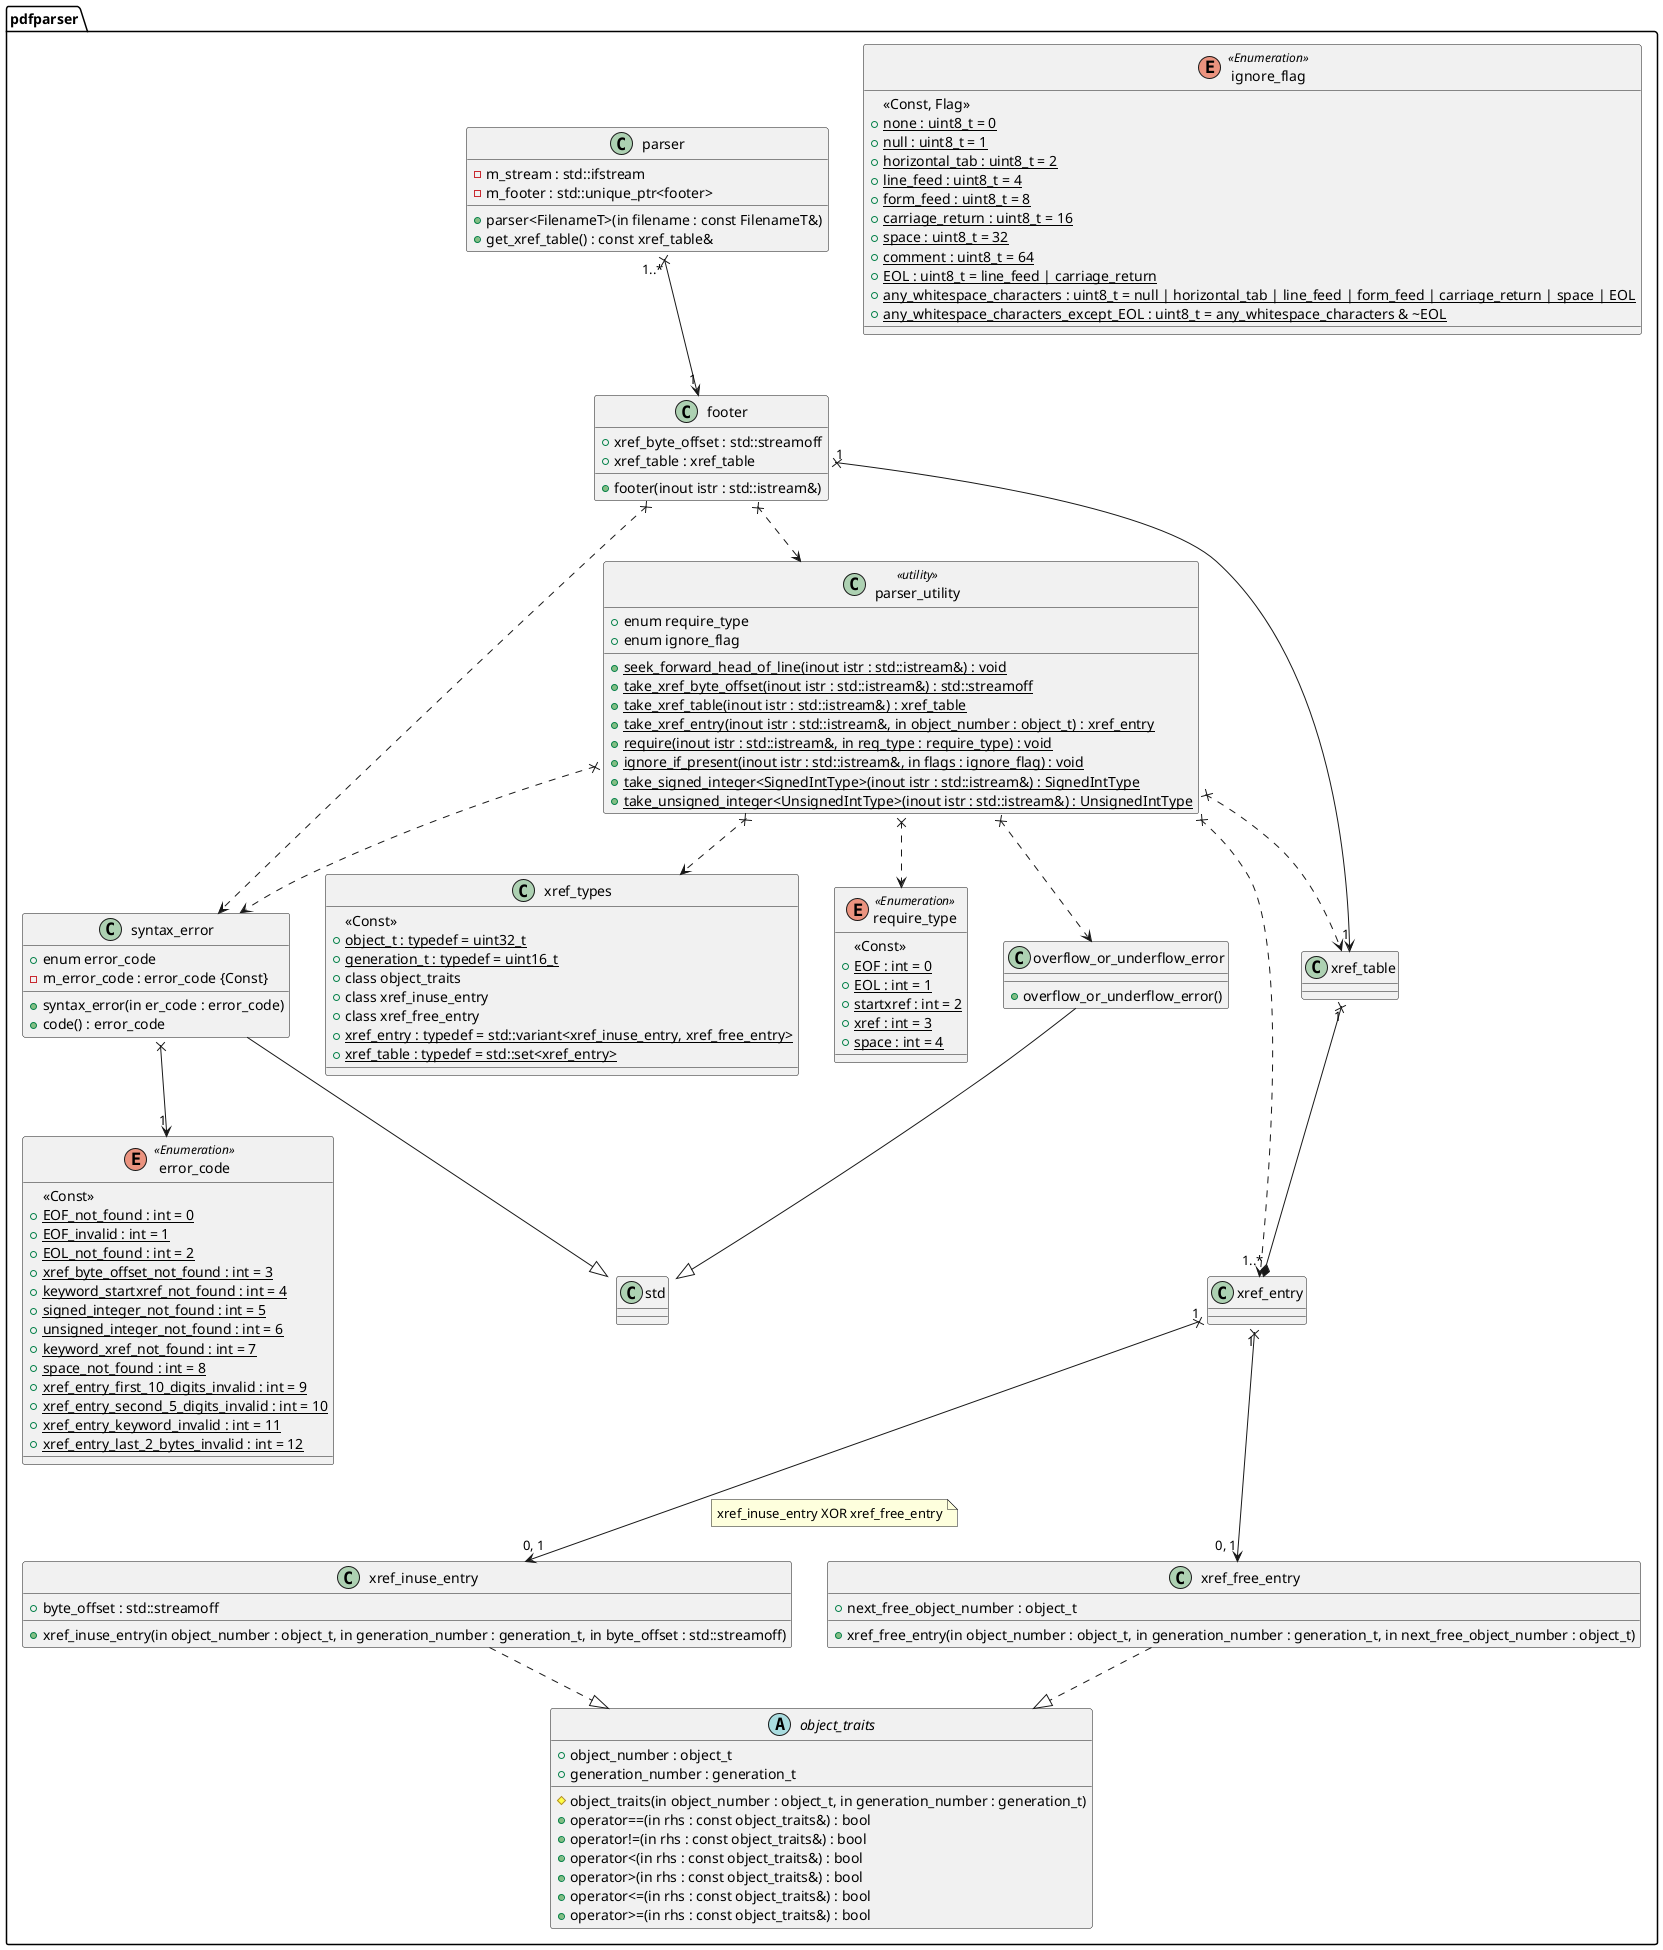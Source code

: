 @startuml parser
namespace pdfparser {
enum require_type <<Enumeration>> {
	<<Const>>
	+{static} EOF : int = 0
	+{static} EOL : int = 1
	+{static} startxref : int = 2
	+{static} xref : int = 3
	+{static} space : int = 4
}
enum ignore_flag <<Enumeration>> {
	<<Const, Flag>>
	+{static} none : uint8_t = 0
	+{static} null : uint8_t = 1
	+{static} horizontal_tab : uint8_t = 2
	+{static} line_feed : uint8_t = 4
	+{static} form_feed : uint8_t = 8
	+{static} carriage_return : uint8_t = 16
	+{static} space : uint8_t = 32
	+{static} comment : uint8_t = 64
	+{static} EOL : uint8_t = line_feed | carriage_return
	+{static} any_whitespace_characters : uint8_t = null | horizontal_tab | line_feed | form_feed | carriage_return | space | EOL
	+{static} any_whitespace_characters_except_EOL : uint8_t = any_whitespace_characters & ~EOL
}

class parser {
	-m_stream : std::ifstream
	-m_footer : std::unique_ptr<footer>

	+parser<FilenameT>(in filename : const FilenameT&)
	+get_xref_table() : const xref_table&
}
parser "1..*" x--> "1" footer

class footer {
	+xref_byte_offset : std::streamoff
	+xref_table : xref_table

	+footer(inout istr : std::istream&)
}
footer x..> syntax_error
footer x..> parser_utility
footer "1" x--> "1" xref_table

class parser_utility <<utility>> {
	+enum require_type
	+enum ignore_flag

	+{static} seek_forward_head_of_line(inout istr : std::istream&) : void
	+{static} take_xref_byte_offset(inout istr : std::istream&) : std::streamoff
	+{static} take_xref_table(inout istr : std::istream&) : xref_table
	+{static} take_xref_entry(inout istr : std::istream&, in object_number : object_t) : xref_entry
	+{static} require(inout istr : std::istream&, in req_type : require_type) : void
	+{static} ignore_if_present(inout istr : std::istream&, in flags : ignore_flag) : void
	+{static} take_signed_integer<SignedIntType>(inout istr : std::istream&) : SignedIntType
	+{static} take_unsigned_integer<UnsignedIntType>(inout istr : std::istream&) : UnsignedIntType
}
parser_utility x..> require_type
parser_utility x..> syntax_error
parser_utility x..> overflow_or_underflow_error
parser_utility x..> xref_table
parser_utility x..> xref_entry
parser_utility x..> xref_types

enum error_code <<Enumeration>> {
	<<Const>>
	+{static} EOF_not_found : int = 0
	+{static} EOF_invalid : int = 1
	+{static} EOL_not_found : int = 2
	+{static} xref_byte_offset_not_found : int = 3
	+{static} keyword_startxref_not_found : int = 4
	+{static} signed_integer_not_found : int = 5
	+{static} unsigned_integer_not_found : int = 6
	+{static} keyword_xref_not_found : int = 7
	+{static} space_not_found : int = 8
	+{static} xref_entry_first_10_digits_invalid : int = 9
	+{static} xref_entry_second_5_digits_invalid : int = 10
	+{static} xref_entry_keyword_invalid : int = 11
	+{static} xref_entry_last_2_bytes_invalid : int = 12
}
class syntax_error {
	+enum error_code
	-m_error_code : error_code {Const}

	+syntax_error(in er_code : error_code)
	+code() : error_code
}
syntax_error --|> std::runtime_error
syntax_error x--> "1" error_code

class overflow_or_underflow_error {
	+overflow_or_underflow_error()
}
overflow_or_underflow_error --|> std::runtime_error

class xref_types {
	<<Const>>
	+{static} object_t : typedef = uint32_t
	+{static} generation_t : typedef = uint16_t
	+class object_traits
	+class xref_inuse_entry
	+class xref_free_entry
	+{static} xref_entry : typedef = std::variant<xref_inuse_entry, xref_free_entry>
	+{static} xref_table : typedef = std::set<xref_entry>
}
xref_table "1" x--* "1..*" xref_entry
xref_entry "1" x--> "0, 1" xref_inuse_entry
note right on link
xref_inuse_entry XOR xref_free_entry
end note
xref_entry "1" x--> "0, 1" xref_free_entry

abstract class object_traits {
	+object_number : object_t
	+generation_number : generation_t

	#object_traits(in object_number : object_t, in generation_number : generation_t)
	+operator==(in rhs : const object_traits&) : bool
	+operator!=(in rhs : const object_traits&) : bool
	+operator<(in rhs : const object_traits&) : bool
	+operator>(in rhs : const object_traits&) : bool
	+operator<=(in rhs : const object_traits&) : bool
	+operator>=(in rhs : const object_traits&) : bool
}

class xref_inuse_entry {
	+xref_inuse_entry(in object_number : object_t, in generation_number : generation_t, in byte_offset : std::streamoff)
	+byte_offset : std::streamoff
}
xref_inuse_entry ..|> object_traits

class xref_free_entry {
	+xref_free_entry(in object_number : object_t, in generation_number : generation_t, in next_free_object_number : object_t)
	+next_free_object_number : object_t
}
xref_free_entry ..|> object_traits
}
@enduml
